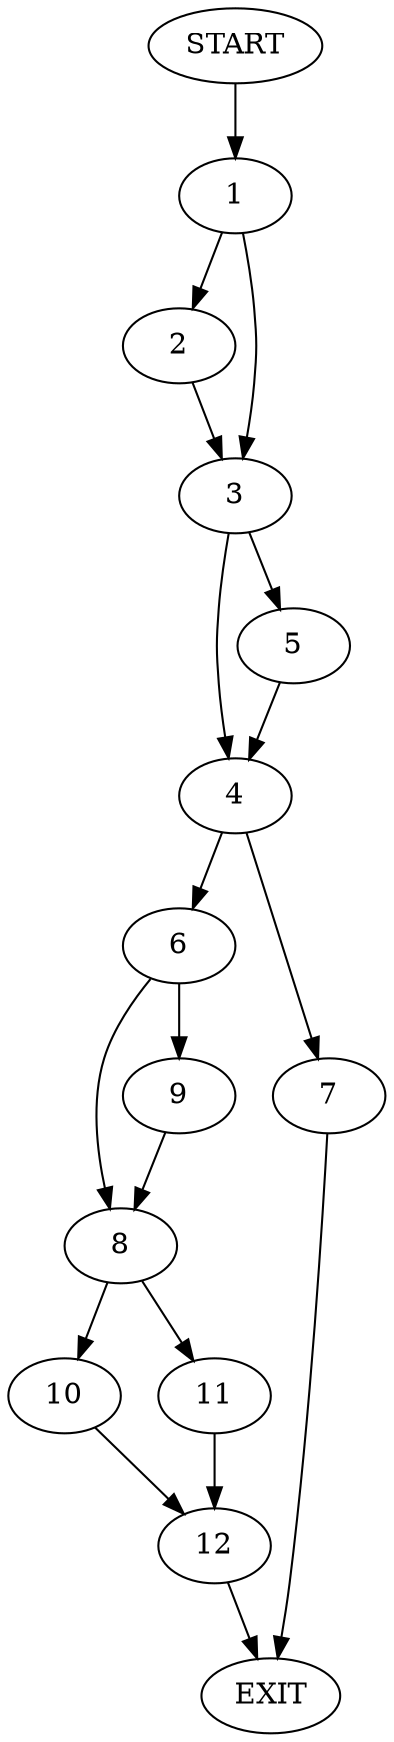 digraph {
0 [label="START"]
13 [label="EXIT"]
0 -> 1
1 -> 2
1 -> 3
2 -> 3
3 -> 4
3 -> 5
4 -> 6
4 -> 7
5 -> 4
7 -> 13
6 -> 8
6 -> 9
9 -> 8
8 -> 10
8 -> 11
11 -> 12
10 -> 12
12 -> 13
}
